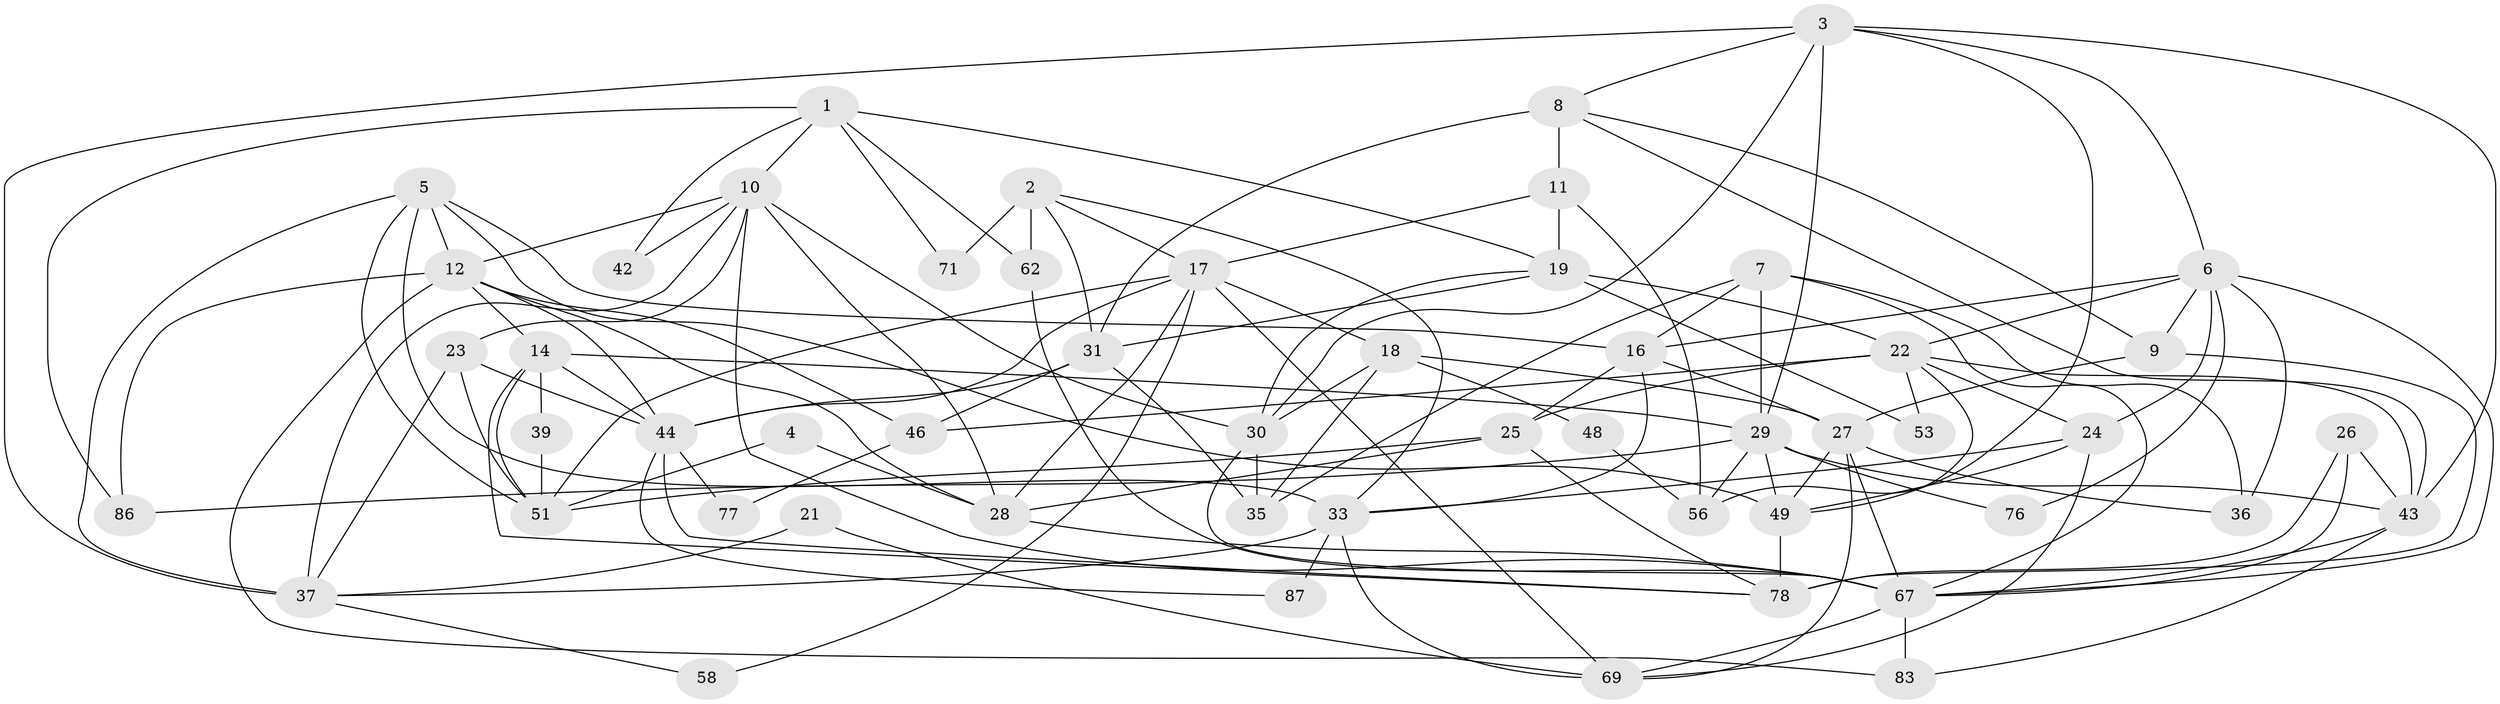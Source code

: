 // original degree distribution, {4: 0.2988505747126437, 2: 0.16091954022988506, 7: 0.04597701149425287, 5: 0.1724137931034483, 3: 0.21839080459770116, 6: 0.09195402298850575, 8: 0.011494252873563218}
// Generated by graph-tools (version 1.1) at 2025/11/02/27/25 16:11:18]
// undirected, 53 vertices, 133 edges
graph export_dot {
graph [start="1"]
  node [color=gray90,style=filled];
  1 [super="+74"];
  2 [super="+15"];
  3 [super="+13"];
  4;
  5 [super="+82"];
  6 [super="+57"];
  7 [super="+34"];
  8;
  9 [super="+47"];
  10 [super="+55"];
  11 [super="+32"];
  12 [super="+50"];
  14 [super="+20"];
  16 [super="+84"];
  17 [super="+54"];
  18 [super="+65"];
  19 [super="+45"];
  21;
  22 [super="+41"];
  23 [super="+66"];
  24 [super="+40"];
  25;
  26;
  27 [super="+80"];
  28 [super="+79"];
  29 [super="+38"];
  30 [super="+73"];
  31 [super="+70"];
  33 [super="+68"];
  35 [super="+85"];
  36 [super="+52"];
  37 [super="+60"];
  39;
  42;
  43 [super="+72"];
  44 [super="+59"];
  46;
  48;
  49 [super="+61"];
  51 [super="+63"];
  53;
  56 [super="+64"];
  58;
  62;
  67 [super="+75"];
  69;
  71;
  76;
  77;
  78 [super="+81"];
  83;
  86;
  87;
  1 -- 10;
  1 -- 42;
  1 -- 19;
  1 -- 86;
  1 -- 71;
  1 -- 62;
  2 -- 31;
  2 -- 62;
  2 -- 71;
  2 -- 33;
  2 -- 17;
  3 -- 37;
  3 -- 43;
  3 -- 30;
  3 -- 49;
  3 -- 6;
  3 -- 8;
  3 -- 29;
  4 -- 28;
  4 -- 51;
  5 -- 12;
  5 -- 51;
  5 -- 16;
  5 -- 33;
  5 -- 37;
  5 -- 49;
  6 -- 36;
  6 -- 76;
  6 -- 16;
  6 -- 22;
  6 -- 9;
  6 -- 67;
  6 -- 24;
  7 -- 36 [weight=2];
  7 -- 35;
  7 -- 67;
  7 -- 29;
  7 -- 16;
  8 -- 11;
  8 -- 9;
  8 -- 43;
  8 -- 31;
  9 -- 78 [weight=2];
  9 -- 27;
  10 -- 12;
  10 -- 42;
  10 -- 30;
  10 -- 37;
  10 -- 67;
  10 -- 23;
  10 -- 28;
  11 -- 17;
  11 -- 56;
  11 -- 19;
  12 -- 28;
  12 -- 46;
  12 -- 83;
  12 -- 86;
  12 -- 14;
  12 -- 44;
  14 -- 78;
  14 -- 39;
  14 -- 44;
  14 -- 51;
  14 -- 29;
  16 -- 25;
  16 -- 27;
  16 -- 33;
  17 -- 18;
  17 -- 69;
  17 -- 51;
  17 -- 58;
  17 -- 44;
  17 -- 28;
  18 -- 35;
  18 -- 27;
  18 -- 48;
  18 -- 30;
  19 -- 30;
  19 -- 31;
  19 -- 53;
  19 -- 22;
  21 -- 69;
  21 -- 37;
  22 -- 43;
  22 -- 56;
  22 -- 46;
  22 -- 25;
  22 -- 53;
  22 -- 24;
  23 -- 44;
  23 -- 51;
  23 -- 37;
  24 -- 33;
  24 -- 49;
  24 -- 69;
  25 -- 51;
  25 -- 78;
  25 -- 28;
  26 -- 43;
  26 -- 78;
  26 -- 67;
  27 -- 69;
  27 -- 67;
  27 -- 49;
  27 -- 36;
  28 -- 67;
  29 -- 76;
  29 -- 86;
  29 -- 49;
  29 -- 56;
  29 -- 43;
  30 -- 67;
  30 -- 35;
  31 -- 44;
  31 -- 35 [weight=2];
  31 -- 46;
  33 -- 37;
  33 -- 69;
  33 -- 87 [weight=2];
  37 -- 58;
  39 -- 51;
  43 -- 83;
  43 -- 67;
  44 -- 87;
  44 -- 77;
  44 -- 78;
  46 -- 77;
  48 -- 56;
  49 -- 78;
  62 -- 67;
  67 -- 69;
  67 -- 83;
}
